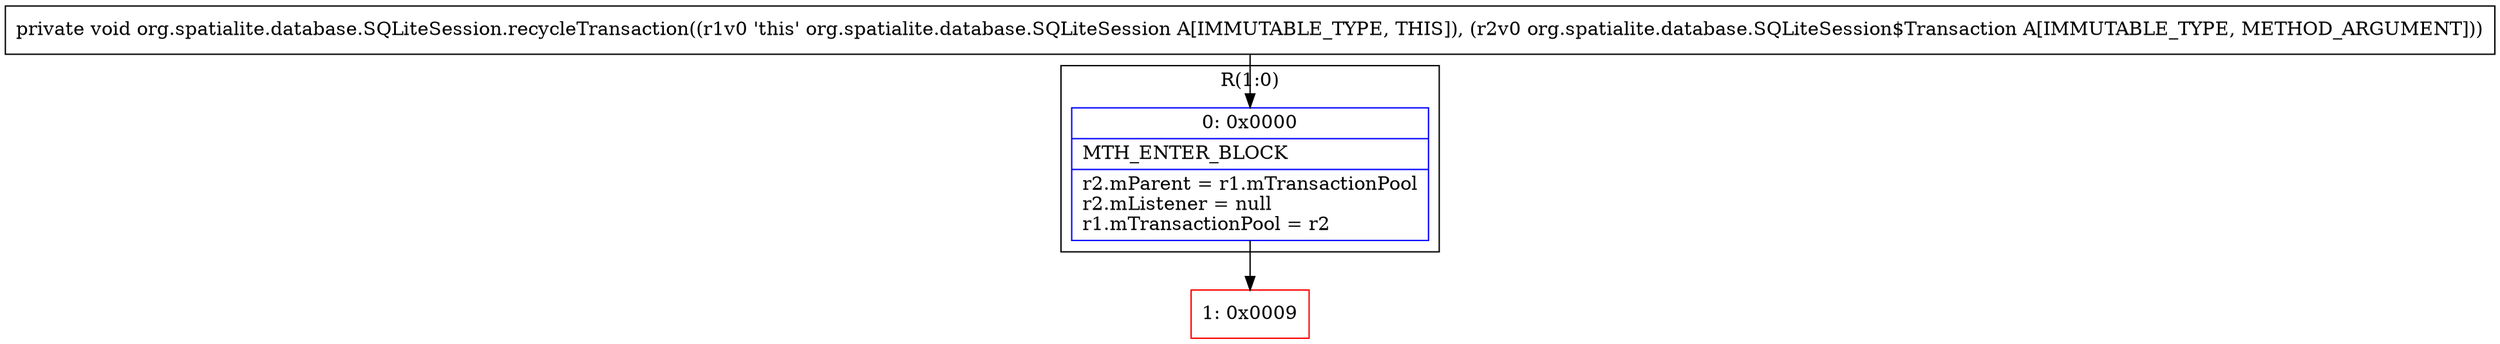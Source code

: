 digraph "CFG fororg.spatialite.database.SQLiteSession.recycleTransaction(Lorg\/spatialite\/database\/SQLiteSession$Transaction;)V" {
subgraph cluster_Region_1901201439 {
label = "R(1:0)";
node [shape=record,color=blue];
Node_0 [shape=record,label="{0\:\ 0x0000|MTH_ENTER_BLOCK\l|r2.mParent = r1.mTransactionPool\lr2.mListener = null\lr1.mTransactionPool = r2\l}"];
}
Node_1 [shape=record,color=red,label="{1\:\ 0x0009}"];
MethodNode[shape=record,label="{private void org.spatialite.database.SQLiteSession.recycleTransaction((r1v0 'this' org.spatialite.database.SQLiteSession A[IMMUTABLE_TYPE, THIS]), (r2v0 org.spatialite.database.SQLiteSession$Transaction A[IMMUTABLE_TYPE, METHOD_ARGUMENT])) }"];
MethodNode -> Node_0;
Node_0 -> Node_1;
}

